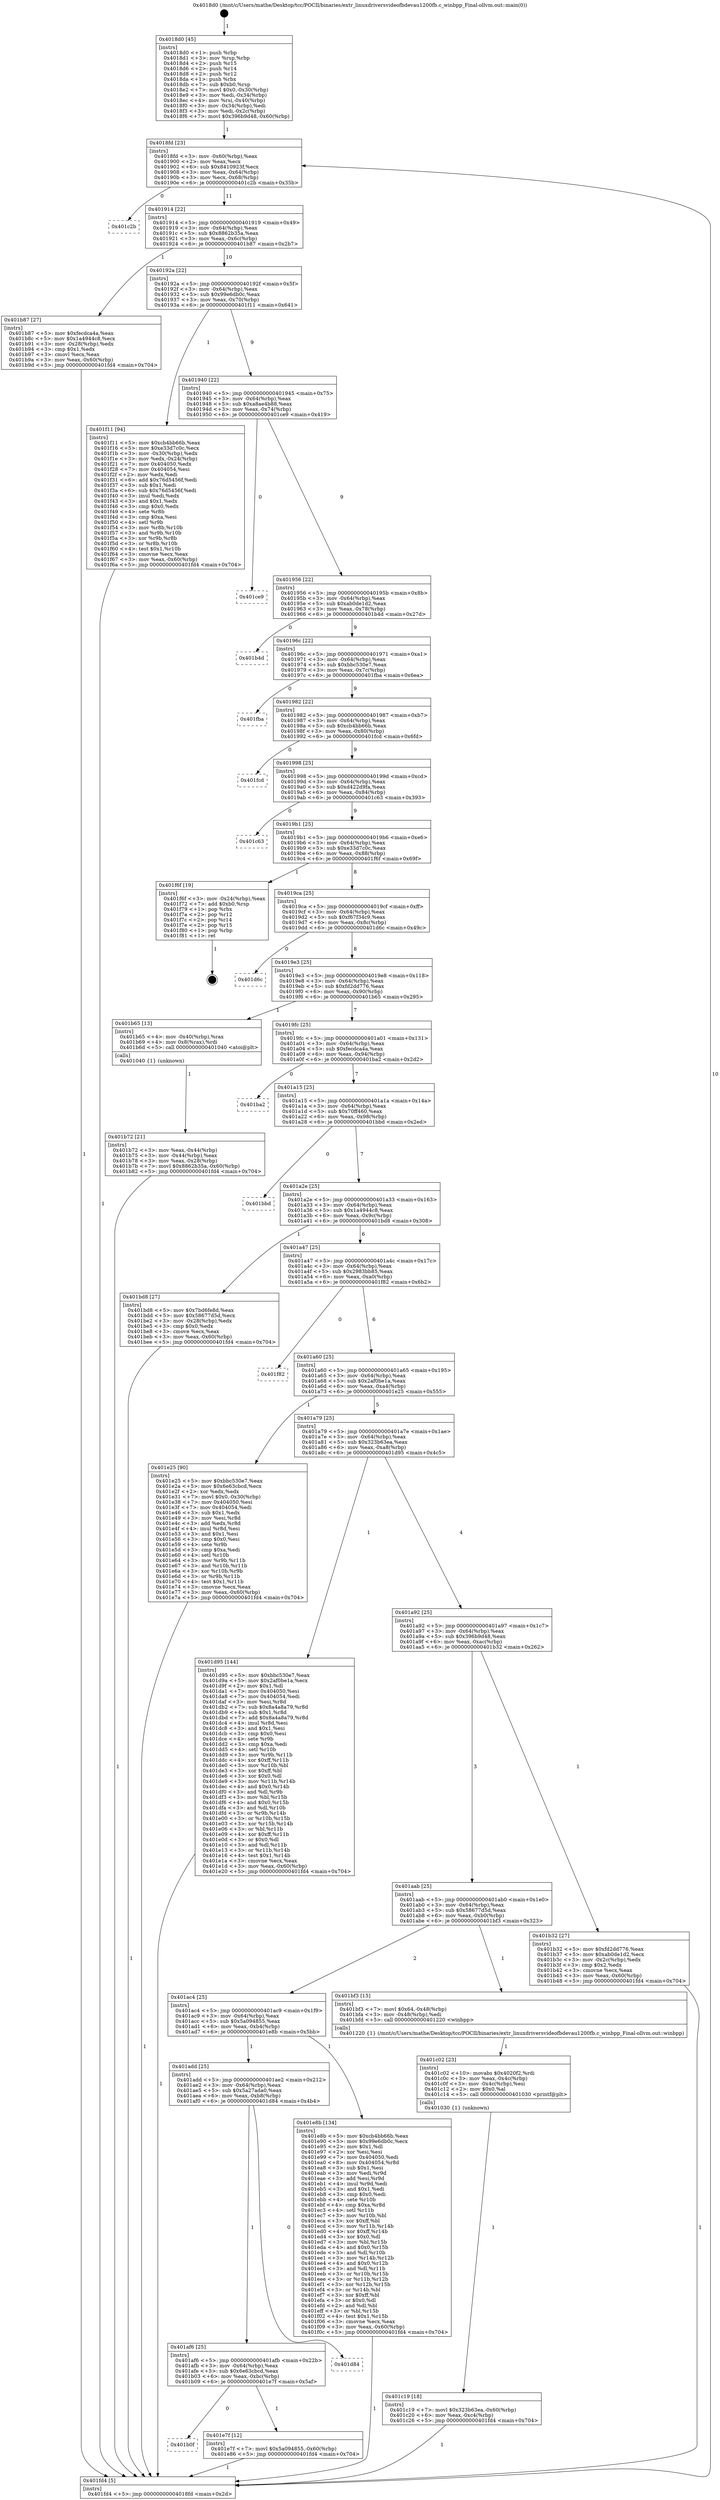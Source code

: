 digraph "0x4018d0" {
  label = "0x4018d0 (/mnt/c/Users/mathe/Desktop/tcc/POCII/binaries/extr_linuxdriversvideofbdevau1200fb.c_winbpp_Final-ollvm.out::main(0))"
  labelloc = "t"
  node[shape=record]

  Entry [label="",width=0.3,height=0.3,shape=circle,fillcolor=black,style=filled]
  "0x4018fd" [label="{
     0x4018fd [23]\l
     | [instrs]\l
     &nbsp;&nbsp;0x4018fd \<+3\>: mov -0x60(%rbp),%eax\l
     &nbsp;&nbsp;0x401900 \<+2\>: mov %eax,%ecx\l
     &nbsp;&nbsp;0x401902 \<+6\>: sub $0x8410923f,%ecx\l
     &nbsp;&nbsp;0x401908 \<+3\>: mov %eax,-0x64(%rbp)\l
     &nbsp;&nbsp;0x40190b \<+3\>: mov %ecx,-0x68(%rbp)\l
     &nbsp;&nbsp;0x40190e \<+6\>: je 0000000000401c2b \<main+0x35b\>\l
  }"]
  "0x401c2b" [label="{
     0x401c2b\l
  }", style=dashed]
  "0x401914" [label="{
     0x401914 [22]\l
     | [instrs]\l
     &nbsp;&nbsp;0x401914 \<+5\>: jmp 0000000000401919 \<main+0x49\>\l
     &nbsp;&nbsp;0x401919 \<+3\>: mov -0x64(%rbp),%eax\l
     &nbsp;&nbsp;0x40191c \<+5\>: sub $0x8862b35a,%eax\l
     &nbsp;&nbsp;0x401921 \<+3\>: mov %eax,-0x6c(%rbp)\l
     &nbsp;&nbsp;0x401924 \<+6\>: je 0000000000401b87 \<main+0x2b7\>\l
  }"]
  Exit [label="",width=0.3,height=0.3,shape=circle,fillcolor=black,style=filled,peripheries=2]
  "0x401b87" [label="{
     0x401b87 [27]\l
     | [instrs]\l
     &nbsp;&nbsp;0x401b87 \<+5\>: mov $0xfecdca4a,%eax\l
     &nbsp;&nbsp;0x401b8c \<+5\>: mov $0x1a4944c8,%ecx\l
     &nbsp;&nbsp;0x401b91 \<+3\>: mov -0x28(%rbp),%edx\l
     &nbsp;&nbsp;0x401b94 \<+3\>: cmp $0x1,%edx\l
     &nbsp;&nbsp;0x401b97 \<+3\>: cmovl %ecx,%eax\l
     &nbsp;&nbsp;0x401b9a \<+3\>: mov %eax,-0x60(%rbp)\l
     &nbsp;&nbsp;0x401b9d \<+5\>: jmp 0000000000401fd4 \<main+0x704\>\l
  }"]
  "0x40192a" [label="{
     0x40192a [22]\l
     | [instrs]\l
     &nbsp;&nbsp;0x40192a \<+5\>: jmp 000000000040192f \<main+0x5f\>\l
     &nbsp;&nbsp;0x40192f \<+3\>: mov -0x64(%rbp),%eax\l
     &nbsp;&nbsp;0x401932 \<+5\>: sub $0x99e6db0c,%eax\l
     &nbsp;&nbsp;0x401937 \<+3\>: mov %eax,-0x70(%rbp)\l
     &nbsp;&nbsp;0x40193a \<+6\>: je 0000000000401f11 \<main+0x641\>\l
  }"]
  "0x401b0f" [label="{
     0x401b0f\l
  }", style=dashed]
  "0x401f11" [label="{
     0x401f11 [94]\l
     | [instrs]\l
     &nbsp;&nbsp;0x401f11 \<+5\>: mov $0xcb4bb66b,%eax\l
     &nbsp;&nbsp;0x401f16 \<+5\>: mov $0xe33d7c0c,%ecx\l
     &nbsp;&nbsp;0x401f1b \<+3\>: mov -0x30(%rbp),%edx\l
     &nbsp;&nbsp;0x401f1e \<+3\>: mov %edx,-0x24(%rbp)\l
     &nbsp;&nbsp;0x401f21 \<+7\>: mov 0x404050,%edx\l
     &nbsp;&nbsp;0x401f28 \<+7\>: mov 0x404054,%esi\l
     &nbsp;&nbsp;0x401f2f \<+2\>: mov %edx,%edi\l
     &nbsp;&nbsp;0x401f31 \<+6\>: add $0x76d5456f,%edi\l
     &nbsp;&nbsp;0x401f37 \<+3\>: sub $0x1,%edi\l
     &nbsp;&nbsp;0x401f3a \<+6\>: sub $0x76d5456f,%edi\l
     &nbsp;&nbsp;0x401f40 \<+3\>: imul %edi,%edx\l
     &nbsp;&nbsp;0x401f43 \<+3\>: and $0x1,%edx\l
     &nbsp;&nbsp;0x401f46 \<+3\>: cmp $0x0,%edx\l
     &nbsp;&nbsp;0x401f49 \<+4\>: sete %r8b\l
     &nbsp;&nbsp;0x401f4d \<+3\>: cmp $0xa,%esi\l
     &nbsp;&nbsp;0x401f50 \<+4\>: setl %r9b\l
     &nbsp;&nbsp;0x401f54 \<+3\>: mov %r8b,%r10b\l
     &nbsp;&nbsp;0x401f57 \<+3\>: and %r9b,%r10b\l
     &nbsp;&nbsp;0x401f5a \<+3\>: xor %r9b,%r8b\l
     &nbsp;&nbsp;0x401f5d \<+3\>: or %r8b,%r10b\l
     &nbsp;&nbsp;0x401f60 \<+4\>: test $0x1,%r10b\l
     &nbsp;&nbsp;0x401f64 \<+3\>: cmovne %ecx,%eax\l
     &nbsp;&nbsp;0x401f67 \<+3\>: mov %eax,-0x60(%rbp)\l
     &nbsp;&nbsp;0x401f6a \<+5\>: jmp 0000000000401fd4 \<main+0x704\>\l
  }"]
  "0x401940" [label="{
     0x401940 [22]\l
     | [instrs]\l
     &nbsp;&nbsp;0x401940 \<+5\>: jmp 0000000000401945 \<main+0x75\>\l
     &nbsp;&nbsp;0x401945 \<+3\>: mov -0x64(%rbp),%eax\l
     &nbsp;&nbsp;0x401948 \<+5\>: sub $0xa8ae4b88,%eax\l
     &nbsp;&nbsp;0x40194d \<+3\>: mov %eax,-0x74(%rbp)\l
     &nbsp;&nbsp;0x401950 \<+6\>: je 0000000000401ce9 \<main+0x419\>\l
  }"]
  "0x401e7f" [label="{
     0x401e7f [12]\l
     | [instrs]\l
     &nbsp;&nbsp;0x401e7f \<+7\>: movl $0x5a094855,-0x60(%rbp)\l
     &nbsp;&nbsp;0x401e86 \<+5\>: jmp 0000000000401fd4 \<main+0x704\>\l
  }"]
  "0x401ce9" [label="{
     0x401ce9\l
  }", style=dashed]
  "0x401956" [label="{
     0x401956 [22]\l
     | [instrs]\l
     &nbsp;&nbsp;0x401956 \<+5\>: jmp 000000000040195b \<main+0x8b\>\l
     &nbsp;&nbsp;0x40195b \<+3\>: mov -0x64(%rbp),%eax\l
     &nbsp;&nbsp;0x40195e \<+5\>: sub $0xab0de1d2,%eax\l
     &nbsp;&nbsp;0x401963 \<+3\>: mov %eax,-0x78(%rbp)\l
     &nbsp;&nbsp;0x401966 \<+6\>: je 0000000000401b4d \<main+0x27d\>\l
  }"]
  "0x401af6" [label="{
     0x401af6 [25]\l
     | [instrs]\l
     &nbsp;&nbsp;0x401af6 \<+5\>: jmp 0000000000401afb \<main+0x22b\>\l
     &nbsp;&nbsp;0x401afb \<+3\>: mov -0x64(%rbp),%eax\l
     &nbsp;&nbsp;0x401afe \<+5\>: sub $0x6e63cbcd,%eax\l
     &nbsp;&nbsp;0x401b03 \<+6\>: mov %eax,-0xbc(%rbp)\l
     &nbsp;&nbsp;0x401b09 \<+6\>: je 0000000000401e7f \<main+0x5af\>\l
  }"]
  "0x401b4d" [label="{
     0x401b4d\l
  }", style=dashed]
  "0x40196c" [label="{
     0x40196c [22]\l
     | [instrs]\l
     &nbsp;&nbsp;0x40196c \<+5\>: jmp 0000000000401971 \<main+0xa1\>\l
     &nbsp;&nbsp;0x401971 \<+3\>: mov -0x64(%rbp),%eax\l
     &nbsp;&nbsp;0x401974 \<+5\>: sub $0xbbc530e7,%eax\l
     &nbsp;&nbsp;0x401979 \<+3\>: mov %eax,-0x7c(%rbp)\l
     &nbsp;&nbsp;0x40197c \<+6\>: je 0000000000401fba \<main+0x6ea\>\l
  }"]
  "0x401d84" [label="{
     0x401d84\l
  }", style=dashed]
  "0x401fba" [label="{
     0x401fba\l
  }", style=dashed]
  "0x401982" [label="{
     0x401982 [22]\l
     | [instrs]\l
     &nbsp;&nbsp;0x401982 \<+5\>: jmp 0000000000401987 \<main+0xb7\>\l
     &nbsp;&nbsp;0x401987 \<+3\>: mov -0x64(%rbp),%eax\l
     &nbsp;&nbsp;0x40198a \<+5\>: sub $0xcb4bb66b,%eax\l
     &nbsp;&nbsp;0x40198f \<+3\>: mov %eax,-0x80(%rbp)\l
     &nbsp;&nbsp;0x401992 \<+6\>: je 0000000000401fcd \<main+0x6fd\>\l
  }"]
  "0x401add" [label="{
     0x401add [25]\l
     | [instrs]\l
     &nbsp;&nbsp;0x401add \<+5\>: jmp 0000000000401ae2 \<main+0x212\>\l
     &nbsp;&nbsp;0x401ae2 \<+3\>: mov -0x64(%rbp),%eax\l
     &nbsp;&nbsp;0x401ae5 \<+5\>: sub $0x5a27ada0,%eax\l
     &nbsp;&nbsp;0x401aea \<+6\>: mov %eax,-0xb8(%rbp)\l
     &nbsp;&nbsp;0x401af0 \<+6\>: je 0000000000401d84 \<main+0x4b4\>\l
  }"]
  "0x401fcd" [label="{
     0x401fcd\l
  }", style=dashed]
  "0x401998" [label="{
     0x401998 [25]\l
     | [instrs]\l
     &nbsp;&nbsp;0x401998 \<+5\>: jmp 000000000040199d \<main+0xcd\>\l
     &nbsp;&nbsp;0x40199d \<+3\>: mov -0x64(%rbp),%eax\l
     &nbsp;&nbsp;0x4019a0 \<+5\>: sub $0xd422d9fa,%eax\l
     &nbsp;&nbsp;0x4019a5 \<+6\>: mov %eax,-0x84(%rbp)\l
     &nbsp;&nbsp;0x4019ab \<+6\>: je 0000000000401c63 \<main+0x393\>\l
  }"]
  "0x401e8b" [label="{
     0x401e8b [134]\l
     | [instrs]\l
     &nbsp;&nbsp;0x401e8b \<+5\>: mov $0xcb4bb66b,%eax\l
     &nbsp;&nbsp;0x401e90 \<+5\>: mov $0x99e6db0c,%ecx\l
     &nbsp;&nbsp;0x401e95 \<+2\>: mov $0x1,%dl\l
     &nbsp;&nbsp;0x401e97 \<+2\>: xor %esi,%esi\l
     &nbsp;&nbsp;0x401e99 \<+7\>: mov 0x404050,%edi\l
     &nbsp;&nbsp;0x401ea0 \<+8\>: mov 0x404054,%r8d\l
     &nbsp;&nbsp;0x401ea8 \<+3\>: sub $0x1,%esi\l
     &nbsp;&nbsp;0x401eab \<+3\>: mov %edi,%r9d\l
     &nbsp;&nbsp;0x401eae \<+3\>: add %esi,%r9d\l
     &nbsp;&nbsp;0x401eb1 \<+4\>: imul %r9d,%edi\l
     &nbsp;&nbsp;0x401eb5 \<+3\>: and $0x1,%edi\l
     &nbsp;&nbsp;0x401eb8 \<+3\>: cmp $0x0,%edi\l
     &nbsp;&nbsp;0x401ebb \<+4\>: sete %r10b\l
     &nbsp;&nbsp;0x401ebf \<+4\>: cmp $0xa,%r8d\l
     &nbsp;&nbsp;0x401ec3 \<+4\>: setl %r11b\l
     &nbsp;&nbsp;0x401ec7 \<+3\>: mov %r10b,%bl\l
     &nbsp;&nbsp;0x401eca \<+3\>: xor $0xff,%bl\l
     &nbsp;&nbsp;0x401ecd \<+3\>: mov %r11b,%r14b\l
     &nbsp;&nbsp;0x401ed0 \<+4\>: xor $0xff,%r14b\l
     &nbsp;&nbsp;0x401ed4 \<+3\>: xor $0x0,%dl\l
     &nbsp;&nbsp;0x401ed7 \<+3\>: mov %bl,%r15b\l
     &nbsp;&nbsp;0x401eda \<+4\>: and $0x0,%r15b\l
     &nbsp;&nbsp;0x401ede \<+3\>: and %dl,%r10b\l
     &nbsp;&nbsp;0x401ee1 \<+3\>: mov %r14b,%r12b\l
     &nbsp;&nbsp;0x401ee4 \<+4\>: and $0x0,%r12b\l
     &nbsp;&nbsp;0x401ee8 \<+3\>: and %dl,%r11b\l
     &nbsp;&nbsp;0x401eeb \<+3\>: or %r10b,%r15b\l
     &nbsp;&nbsp;0x401eee \<+3\>: or %r11b,%r12b\l
     &nbsp;&nbsp;0x401ef1 \<+3\>: xor %r12b,%r15b\l
     &nbsp;&nbsp;0x401ef4 \<+3\>: or %r14b,%bl\l
     &nbsp;&nbsp;0x401ef7 \<+3\>: xor $0xff,%bl\l
     &nbsp;&nbsp;0x401efa \<+3\>: or $0x0,%dl\l
     &nbsp;&nbsp;0x401efd \<+2\>: and %dl,%bl\l
     &nbsp;&nbsp;0x401eff \<+3\>: or %bl,%r15b\l
     &nbsp;&nbsp;0x401f02 \<+4\>: test $0x1,%r15b\l
     &nbsp;&nbsp;0x401f06 \<+3\>: cmovne %ecx,%eax\l
     &nbsp;&nbsp;0x401f09 \<+3\>: mov %eax,-0x60(%rbp)\l
     &nbsp;&nbsp;0x401f0c \<+5\>: jmp 0000000000401fd4 \<main+0x704\>\l
  }"]
  "0x401c63" [label="{
     0x401c63\l
  }", style=dashed]
  "0x4019b1" [label="{
     0x4019b1 [25]\l
     | [instrs]\l
     &nbsp;&nbsp;0x4019b1 \<+5\>: jmp 00000000004019b6 \<main+0xe6\>\l
     &nbsp;&nbsp;0x4019b6 \<+3\>: mov -0x64(%rbp),%eax\l
     &nbsp;&nbsp;0x4019b9 \<+5\>: sub $0xe33d7c0c,%eax\l
     &nbsp;&nbsp;0x4019be \<+6\>: mov %eax,-0x88(%rbp)\l
     &nbsp;&nbsp;0x4019c4 \<+6\>: je 0000000000401f6f \<main+0x69f\>\l
  }"]
  "0x401c19" [label="{
     0x401c19 [18]\l
     | [instrs]\l
     &nbsp;&nbsp;0x401c19 \<+7\>: movl $0x323b63ea,-0x60(%rbp)\l
     &nbsp;&nbsp;0x401c20 \<+6\>: mov %eax,-0xc4(%rbp)\l
     &nbsp;&nbsp;0x401c26 \<+5\>: jmp 0000000000401fd4 \<main+0x704\>\l
  }"]
  "0x401f6f" [label="{
     0x401f6f [19]\l
     | [instrs]\l
     &nbsp;&nbsp;0x401f6f \<+3\>: mov -0x24(%rbp),%eax\l
     &nbsp;&nbsp;0x401f72 \<+7\>: add $0xb0,%rsp\l
     &nbsp;&nbsp;0x401f79 \<+1\>: pop %rbx\l
     &nbsp;&nbsp;0x401f7a \<+2\>: pop %r12\l
     &nbsp;&nbsp;0x401f7c \<+2\>: pop %r14\l
     &nbsp;&nbsp;0x401f7e \<+2\>: pop %r15\l
     &nbsp;&nbsp;0x401f80 \<+1\>: pop %rbp\l
     &nbsp;&nbsp;0x401f81 \<+1\>: ret\l
  }"]
  "0x4019ca" [label="{
     0x4019ca [25]\l
     | [instrs]\l
     &nbsp;&nbsp;0x4019ca \<+5\>: jmp 00000000004019cf \<main+0xff\>\l
     &nbsp;&nbsp;0x4019cf \<+3\>: mov -0x64(%rbp),%eax\l
     &nbsp;&nbsp;0x4019d2 \<+5\>: sub $0xf67f34c9,%eax\l
     &nbsp;&nbsp;0x4019d7 \<+6\>: mov %eax,-0x8c(%rbp)\l
     &nbsp;&nbsp;0x4019dd \<+6\>: je 0000000000401d6c \<main+0x49c\>\l
  }"]
  "0x401c02" [label="{
     0x401c02 [23]\l
     | [instrs]\l
     &nbsp;&nbsp;0x401c02 \<+10\>: movabs $0x4020f2,%rdi\l
     &nbsp;&nbsp;0x401c0c \<+3\>: mov %eax,-0x4c(%rbp)\l
     &nbsp;&nbsp;0x401c0f \<+3\>: mov -0x4c(%rbp),%esi\l
     &nbsp;&nbsp;0x401c12 \<+2\>: mov $0x0,%al\l
     &nbsp;&nbsp;0x401c14 \<+5\>: call 0000000000401030 \<printf@plt\>\l
     | [calls]\l
     &nbsp;&nbsp;0x401030 \{1\} (unknown)\l
  }"]
  "0x401d6c" [label="{
     0x401d6c\l
  }", style=dashed]
  "0x4019e3" [label="{
     0x4019e3 [25]\l
     | [instrs]\l
     &nbsp;&nbsp;0x4019e3 \<+5\>: jmp 00000000004019e8 \<main+0x118\>\l
     &nbsp;&nbsp;0x4019e8 \<+3\>: mov -0x64(%rbp),%eax\l
     &nbsp;&nbsp;0x4019eb \<+5\>: sub $0xfd2dd776,%eax\l
     &nbsp;&nbsp;0x4019f0 \<+6\>: mov %eax,-0x90(%rbp)\l
     &nbsp;&nbsp;0x4019f6 \<+6\>: je 0000000000401b65 \<main+0x295\>\l
  }"]
  "0x401ac4" [label="{
     0x401ac4 [25]\l
     | [instrs]\l
     &nbsp;&nbsp;0x401ac4 \<+5\>: jmp 0000000000401ac9 \<main+0x1f9\>\l
     &nbsp;&nbsp;0x401ac9 \<+3\>: mov -0x64(%rbp),%eax\l
     &nbsp;&nbsp;0x401acc \<+5\>: sub $0x5a094855,%eax\l
     &nbsp;&nbsp;0x401ad1 \<+6\>: mov %eax,-0xb4(%rbp)\l
     &nbsp;&nbsp;0x401ad7 \<+6\>: je 0000000000401e8b \<main+0x5bb\>\l
  }"]
  "0x401b65" [label="{
     0x401b65 [13]\l
     | [instrs]\l
     &nbsp;&nbsp;0x401b65 \<+4\>: mov -0x40(%rbp),%rax\l
     &nbsp;&nbsp;0x401b69 \<+4\>: mov 0x8(%rax),%rdi\l
     &nbsp;&nbsp;0x401b6d \<+5\>: call 0000000000401040 \<atoi@plt\>\l
     | [calls]\l
     &nbsp;&nbsp;0x401040 \{1\} (unknown)\l
  }"]
  "0x4019fc" [label="{
     0x4019fc [25]\l
     | [instrs]\l
     &nbsp;&nbsp;0x4019fc \<+5\>: jmp 0000000000401a01 \<main+0x131\>\l
     &nbsp;&nbsp;0x401a01 \<+3\>: mov -0x64(%rbp),%eax\l
     &nbsp;&nbsp;0x401a04 \<+5\>: sub $0xfecdca4a,%eax\l
     &nbsp;&nbsp;0x401a09 \<+6\>: mov %eax,-0x94(%rbp)\l
     &nbsp;&nbsp;0x401a0f \<+6\>: je 0000000000401ba2 \<main+0x2d2\>\l
  }"]
  "0x401bf3" [label="{
     0x401bf3 [15]\l
     | [instrs]\l
     &nbsp;&nbsp;0x401bf3 \<+7\>: movl $0x64,-0x48(%rbp)\l
     &nbsp;&nbsp;0x401bfa \<+3\>: mov -0x48(%rbp),%edi\l
     &nbsp;&nbsp;0x401bfd \<+5\>: call 0000000000401220 \<winbpp\>\l
     | [calls]\l
     &nbsp;&nbsp;0x401220 \{1\} (/mnt/c/Users/mathe/Desktop/tcc/POCII/binaries/extr_linuxdriversvideofbdevau1200fb.c_winbpp_Final-ollvm.out::winbpp)\l
  }"]
  "0x401ba2" [label="{
     0x401ba2\l
  }", style=dashed]
  "0x401a15" [label="{
     0x401a15 [25]\l
     | [instrs]\l
     &nbsp;&nbsp;0x401a15 \<+5\>: jmp 0000000000401a1a \<main+0x14a\>\l
     &nbsp;&nbsp;0x401a1a \<+3\>: mov -0x64(%rbp),%eax\l
     &nbsp;&nbsp;0x401a1d \<+5\>: sub $0x70ff460,%eax\l
     &nbsp;&nbsp;0x401a22 \<+6\>: mov %eax,-0x98(%rbp)\l
     &nbsp;&nbsp;0x401a28 \<+6\>: je 0000000000401bbd \<main+0x2ed\>\l
  }"]
  "0x401b72" [label="{
     0x401b72 [21]\l
     | [instrs]\l
     &nbsp;&nbsp;0x401b72 \<+3\>: mov %eax,-0x44(%rbp)\l
     &nbsp;&nbsp;0x401b75 \<+3\>: mov -0x44(%rbp),%eax\l
     &nbsp;&nbsp;0x401b78 \<+3\>: mov %eax,-0x28(%rbp)\l
     &nbsp;&nbsp;0x401b7b \<+7\>: movl $0x8862b35a,-0x60(%rbp)\l
     &nbsp;&nbsp;0x401b82 \<+5\>: jmp 0000000000401fd4 \<main+0x704\>\l
  }"]
  "0x401bbd" [label="{
     0x401bbd\l
  }", style=dashed]
  "0x401a2e" [label="{
     0x401a2e [25]\l
     | [instrs]\l
     &nbsp;&nbsp;0x401a2e \<+5\>: jmp 0000000000401a33 \<main+0x163\>\l
     &nbsp;&nbsp;0x401a33 \<+3\>: mov -0x64(%rbp),%eax\l
     &nbsp;&nbsp;0x401a36 \<+5\>: sub $0x1a4944c8,%eax\l
     &nbsp;&nbsp;0x401a3b \<+6\>: mov %eax,-0x9c(%rbp)\l
     &nbsp;&nbsp;0x401a41 \<+6\>: je 0000000000401bd8 \<main+0x308\>\l
  }"]
  "0x4018d0" [label="{
     0x4018d0 [45]\l
     | [instrs]\l
     &nbsp;&nbsp;0x4018d0 \<+1\>: push %rbp\l
     &nbsp;&nbsp;0x4018d1 \<+3\>: mov %rsp,%rbp\l
     &nbsp;&nbsp;0x4018d4 \<+2\>: push %r15\l
     &nbsp;&nbsp;0x4018d6 \<+2\>: push %r14\l
     &nbsp;&nbsp;0x4018d8 \<+2\>: push %r12\l
     &nbsp;&nbsp;0x4018da \<+1\>: push %rbx\l
     &nbsp;&nbsp;0x4018db \<+7\>: sub $0xb0,%rsp\l
     &nbsp;&nbsp;0x4018e2 \<+7\>: movl $0x0,-0x30(%rbp)\l
     &nbsp;&nbsp;0x4018e9 \<+3\>: mov %edi,-0x34(%rbp)\l
     &nbsp;&nbsp;0x4018ec \<+4\>: mov %rsi,-0x40(%rbp)\l
     &nbsp;&nbsp;0x4018f0 \<+3\>: mov -0x34(%rbp),%edi\l
     &nbsp;&nbsp;0x4018f3 \<+3\>: mov %edi,-0x2c(%rbp)\l
     &nbsp;&nbsp;0x4018f6 \<+7\>: movl $0x396b9d48,-0x60(%rbp)\l
  }"]
  "0x401bd8" [label="{
     0x401bd8 [27]\l
     | [instrs]\l
     &nbsp;&nbsp;0x401bd8 \<+5\>: mov $0x7bd6fe8d,%eax\l
     &nbsp;&nbsp;0x401bdd \<+5\>: mov $0x58677d5d,%ecx\l
     &nbsp;&nbsp;0x401be2 \<+3\>: mov -0x28(%rbp),%edx\l
     &nbsp;&nbsp;0x401be5 \<+3\>: cmp $0x0,%edx\l
     &nbsp;&nbsp;0x401be8 \<+3\>: cmove %ecx,%eax\l
     &nbsp;&nbsp;0x401beb \<+3\>: mov %eax,-0x60(%rbp)\l
     &nbsp;&nbsp;0x401bee \<+5\>: jmp 0000000000401fd4 \<main+0x704\>\l
  }"]
  "0x401a47" [label="{
     0x401a47 [25]\l
     | [instrs]\l
     &nbsp;&nbsp;0x401a47 \<+5\>: jmp 0000000000401a4c \<main+0x17c\>\l
     &nbsp;&nbsp;0x401a4c \<+3\>: mov -0x64(%rbp),%eax\l
     &nbsp;&nbsp;0x401a4f \<+5\>: sub $0x2983bb85,%eax\l
     &nbsp;&nbsp;0x401a54 \<+6\>: mov %eax,-0xa0(%rbp)\l
     &nbsp;&nbsp;0x401a5a \<+6\>: je 0000000000401f82 \<main+0x6b2\>\l
  }"]
  "0x401fd4" [label="{
     0x401fd4 [5]\l
     | [instrs]\l
     &nbsp;&nbsp;0x401fd4 \<+5\>: jmp 00000000004018fd \<main+0x2d\>\l
  }"]
  "0x401f82" [label="{
     0x401f82\l
  }", style=dashed]
  "0x401a60" [label="{
     0x401a60 [25]\l
     | [instrs]\l
     &nbsp;&nbsp;0x401a60 \<+5\>: jmp 0000000000401a65 \<main+0x195\>\l
     &nbsp;&nbsp;0x401a65 \<+3\>: mov -0x64(%rbp),%eax\l
     &nbsp;&nbsp;0x401a68 \<+5\>: sub $0x2af0be1a,%eax\l
     &nbsp;&nbsp;0x401a6d \<+6\>: mov %eax,-0xa4(%rbp)\l
     &nbsp;&nbsp;0x401a73 \<+6\>: je 0000000000401e25 \<main+0x555\>\l
  }"]
  "0x401aab" [label="{
     0x401aab [25]\l
     | [instrs]\l
     &nbsp;&nbsp;0x401aab \<+5\>: jmp 0000000000401ab0 \<main+0x1e0\>\l
     &nbsp;&nbsp;0x401ab0 \<+3\>: mov -0x64(%rbp),%eax\l
     &nbsp;&nbsp;0x401ab3 \<+5\>: sub $0x58677d5d,%eax\l
     &nbsp;&nbsp;0x401ab8 \<+6\>: mov %eax,-0xb0(%rbp)\l
     &nbsp;&nbsp;0x401abe \<+6\>: je 0000000000401bf3 \<main+0x323\>\l
  }"]
  "0x401e25" [label="{
     0x401e25 [90]\l
     | [instrs]\l
     &nbsp;&nbsp;0x401e25 \<+5\>: mov $0xbbc530e7,%eax\l
     &nbsp;&nbsp;0x401e2a \<+5\>: mov $0x6e63cbcd,%ecx\l
     &nbsp;&nbsp;0x401e2f \<+2\>: xor %edx,%edx\l
     &nbsp;&nbsp;0x401e31 \<+7\>: movl $0x0,-0x30(%rbp)\l
     &nbsp;&nbsp;0x401e38 \<+7\>: mov 0x404050,%esi\l
     &nbsp;&nbsp;0x401e3f \<+7\>: mov 0x404054,%edi\l
     &nbsp;&nbsp;0x401e46 \<+3\>: sub $0x1,%edx\l
     &nbsp;&nbsp;0x401e49 \<+3\>: mov %esi,%r8d\l
     &nbsp;&nbsp;0x401e4c \<+3\>: add %edx,%r8d\l
     &nbsp;&nbsp;0x401e4f \<+4\>: imul %r8d,%esi\l
     &nbsp;&nbsp;0x401e53 \<+3\>: and $0x1,%esi\l
     &nbsp;&nbsp;0x401e56 \<+3\>: cmp $0x0,%esi\l
     &nbsp;&nbsp;0x401e59 \<+4\>: sete %r9b\l
     &nbsp;&nbsp;0x401e5d \<+3\>: cmp $0xa,%edi\l
     &nbsp;&nbsp;0x401e60 \<+4\>: setl %r10b\l
     &nbsp;&nbsp;0x401e64 \<+3\>: mov %r9b,%r11b\l
     &nbsp;&nbsp;0x401e67 \<+3\>: and %r10b,%r11b\l
     &nbsp;&nbsp;0x401e6a \<+3\>: xor %r10b,%r9b\l
     &nbsp;&nbsp;0x401e6d \<+3\>: or %r9b,%r11b\l
     &nbsp;&nbsp;0x401e70 \<+4\>: test $0x1,%r11b\l
     &nbsp;&nbsp;0x401e74 \<+3\>: cmovne %ecx,%eax\l
     &nbsp;&nbsp;0x401e77 \<+3\>: mov %eax,-0x60(%rbp)\l
     &nbsp;&nbsp;0x401e7a \<+5\>: jmp 0000000000401fd4 \<main+0x704\>\l
  }"]
  "0x401a79" [label="{
     0x401a79 [25]\l
     | [instrs]\l
     &nbsp;&nbsp;0x401a79 \<+5\>: jmp 0000000000401a7e \<main+0x1ae\>\l
     &nbsp;&nbsp;0x401a7e \<+3\>: mov -0x64(%rbp),%eax\l
     &nbsp;&nbsp;0x401a81 \<+5\>: sub $0x323b63ea,%eax\l
     &nbsp;&nbsp;0x401a86 \<+6\>: mov %eax,-0xa8(%rbp)\l
     &nbsp;&nbsp;0x401a8c \<+6\>: je 0000000000401d95 \<main+0x4c5\>\l
  }"]
  "0x401b32" [label="{
     0x401b32 [27]\l
     | [instrs]\l
     &nbsp;&nbsp;0x401b32 \<+5\>: mov $0xfd2dd776,%eax\l
     &nbsp;&nbsp;0x401b37 \<+5\>: mov $0xab0de1d2,%ecx\l
     &nbsp;&nbsp;0x401b3c \<+3\>: mov -0x2c(%rbp),%edx\l
     &nbsp;&nbsp;0x401b3f \<+3\>: cmp $0x2,%edx\l
     &nbsp;&nbsp;0x401b42 \<+3\>: cmovne %ecx,%eax\l
     &nbsp;&nbsp;0x401b45 \<+3\>: mov %eax,-0x60(%rbp)\l
     &nbsp;&nbsp;0x401b48 \<+5\>: jmp 0000000000401fd4 \<main+0x704\>\l
  }"]
  "0x401d95" [label="{
     0x401d95 [144]\l
     | [instrs]\l
     &nbsp;&nbsp;0x401d95 \<+5\>: mov $0xbbc530e7,%eax\l
     &nbsp;&nbsp;0x401d9a \<+5\>: mov $0x2af0be1a,%ecx\l
     &nbsp;&nbsp;0x401d9f \<+2\>: mov $0x1,%dl\l
     &nbsp;&nbsp;0x401da1 \<+7\>: mov 0x404050,%esi\l
     &nbsp;&nbsp;0x401da8 \<+7\>: mov 0x404054,%edi\l
     &nbsp;&nbsp;0x401daf \<+3\>: mov %esi,%r8d\l
     &nbsp;&nbsp;0x401db2 \<+7\>: sub $0x8a4a8a79,%r8d\l
     &nbsp;&nbsp;0x401db9 \<+4\>: sub $0x1,%r8d\l
     &nbsp;&nbsp;0x401dbd \<+7\>: add $0x8a4a8a79,%r8d\l
     &nbsp;&nbsp;0x401dc4 \<+4\>: imul %r8d,%esi\l
     &nbsp;&nbsp;0x401dc8 \<+3\>: and $0x1,%esi\l
     &nbsp;&nbsp;0x401dcb \<+3\>: cmp $0x0,%esi\l
     &nbsp;&nbsp;0x401dce \<+4\>: sete %r9b\l
     &nbsp;&nbsp;0x401dd2 \<+3\>: cmp $0xa,%edi\l
     &nbsp;&nbsp;0x401dd5 \<+4\>: setl %r10b\l
     &nbsp;&nbsp;0x401dd9 \<+3\>: mov %r9b,%r11b\l
     &nbsp;&nbsp;0x401ddc \<+4\>: xor $0xff,%r11b\l
     &nbsp;&nbsp;0x401de0 \<+3\>: mov %r10b,%bl\l
     &nbsp;&nbsp;0x401de3 \<+3\>: xor $0xff,%bl\l
     &nbsp;&nbsp;0x401de6 \<+3\>: xor $0x0,%dl\l
     &nbsp;&nbsp;0x401de9 \<+3\>: mov %r11b,%r14b\l
     &nbsp;&nbsp;0x401dec \<+4\>: and $0x0,%r14b\l
     &nbsp;&nbsp;0x401df0 \<+3\>: and %dl,%r9b\l
     &nbsp;&nbsp;0x401df3 \<+3\>: mov %bl,%r15b\l
     &nbsp;&nbsp;0x401df6 \<+4\>: and $0x0,%r15b\l
     &nbsp;&nbsp;0x401dfa \<+3\>: and %dl,%r10b\l
     &nbsp;&nbsp;0x401dfd \<+3\>: or %r9b,%r14b\l
     &nbsp;&nbsp;0x401e00 \<+3\>: or %r10b,%r15b\l
     &nbsp;&nbsp;0x401e03 \<+3\>: xor %r15b,%r14b\l
     &nbsp;&nbsp;0x401e06 \<+3\>: or %bl,%r11b\l
     &nbsp;&nbsp;0x401e09 \<+4\>: xor $0xff,%r11b\l
     &nbsp;&nbsp;0x401e0d \<+3\>: or $0x0,%dl\l
     &nbsp;&nbsp;0x401e10 \<+3\>: and %dl,%r11b\l
     &nbsp;&nbsp;0x401e13 \<+3\>: or %r11b,%r14b\l
     &nbsp;&nbsp;0x401e16 \<+4\>: test $0x1,%r14b\l
     &nbsp;&nbsp;0x401e1a \<+3\>: cmovne %ecx,%eax\l
     &nbsp;&nbsp;0x401e1d \<+3\>: mov %eax,-0x60(%rbp)\l
     &nbsp;&nbsp;0x401e20 \<+5\>: jmp 0000000000401fd4 \<main+0x704\>\l
  }"]
  "0x401a92" [label="{
     0x401a92 [25]\l
     | [instrs]\l
     &nbsp;&nbsp;0x401a92 \<+5\>: jmp 0000000000401a97 \<main+0x1c7\>\l
     &nbsp;&nbsp;0x401a97 \<+3\>: mov -0x64(%rbp),%eax\l
     &nbsp;&nbsp;0x401a9a \<+5\>: sub $0x396b9d48,%eax\l
     &nbsp;&nbsp;0x401a9f \<+6\>: mov %eax,-0xac(%rbp)\l
     &nbsp;&nbsp;0x401aa5 \<+6\>: je 0000000000401b32 \<main+0x262\>\l
  }"]
  Entry -> "0x4018d0" [label=" 1"]
  "0x4018fd" -> "0x401c2b" [label=" 0"]
  "0x4018fd" -> "0x401914" [label=" 11"]
  "0x401f6f" -> Exit [label=" 1"]
  "0x401914" -> "0x401b87" [label=" 1"]
  "0x401914" -> "0x40192a" [label=" 10"]
  "0x401f11" -> "0x401fd4" [label=" 1"]
  "0x40192a" -> "0x401f11" [label=" 1"]
  "0x40192a" -> "0x401940" [label=" 9"]
  "0x401e8b" -> "0x401fd4" [label=" 1"]
  "0x401940" -> "0x401ce9" [label=" 0"]
  "0x401940" -> "0x401956" [label=" 9"]
  "0x401e7f" -> "0x401fd4" [label=" 1"]
  "0x401956" -> "0x401b4d" [label=" 0"]
  "0x401956" -> "0x40196c" [label=" 9"]
  "0x401af6" -> "0x401e7f" [label=" 1"]
  "0x40196c" -> "0x401fba" [label=" 0"]
  "0x40196c" -> "0x401982" [label=" 9"]
  "0x401af6" -> "0x401b0f" [label=" 0"]
  "0x401982" -> "0x401fcd" [label=" 0"]
  "0x401982" -> "0x401998" [label=" 9"]
  "0x401add" -> "0x401d84" [label=" 0"]
  "0x401998" -> "0x401c63" [label=" 0"]
  "0x401998" -> "0x4019b1" [label=" 9"]
  "0x401add" -> "0x401af6" [label=" 1"]
  "0x4019b1" -> "0x401f6f" [label=" 1"]
  "0x4019b1" -> "0x4019ca" [label=" 8"]
  "0x401ac4" -> "0x401e8b" [label=" 1"]
  "0x4019ca" -> "0x401d6c" [label=" 0"]
  "0x4019ca" -> "0x4019e3" [label=" 8"]
  "0x401ac4" -> "0x401add" [label=" 1"]
  "0x4019e3" -> "0x401b65" [label=" 1"]
  "0x4019e3" -> "0x4019fc" [label=" 7"]
  "0x401e25" -> "0x401fd4" [label=" 1"]
  "0x4019fc" -> "0x401ba2" [label=" 0"]
  "0x4019fc" -> "0x401a15" [label=" 7"]
  "0x401d95" -> "0x401fd4" [label=" 1"]
  "0x401a15" -> "0x401bbd" [label=" 0"]
  "0x401a15" -> "0x401a2e" [label=" 7"]
  "0x401c02" -> "0x401c19" [label=" 1"]
  "0x401a2e" -> "0x401bd8" [label=" 1"]
  "0x401a2e" -> "0x401a47" [label=" 6"]
  "0x401bf3" -> "0x401c02" [label=" 1"]
  "0x401a47" -> "0x401f82" [label=" 0"]
  "0x401a47" -> "0x401a60" [label=" 6"]
  "0x401aab" -> "0x401ac4" [label=" 2"]
  "0x401a60" -> "0x401e25" [label=" 1"]
  "0x401a60" -> "0x401a79" [label=" 5"]
  "0x401aab" -> "0x401bf3" [label=" 1"]
  "0x401a79" -> "0x401d95" [label=" 1"]
  "0x401a79" -> "0x401a92" [label=" 4"]
  "0x401c19" -> "0x401fd4" [label=" 1"]
  "0x401a92" -> "0x401b32" [label=" 1"]
  "0x401a92" -> "0x401aab" [label=" 3"]
  "0x401b32" -> "0x401fd4" [label=" 1"]
  "0x4018d0" -> "0x4018fd" [label=" 1"]
  "0x401fd4" -> "0x4018fd" [label=" 10"]
  "0x401b65" -> "0x401b72" [label=" 1"]
  "0x401b72" -> "0x401fd4" [label=" 1"]
  "0x401b87" -> "0x401fd4" [label=" 1"]
  "0x401bd8" -> "0x401fd4" [label=" 1"]
}

